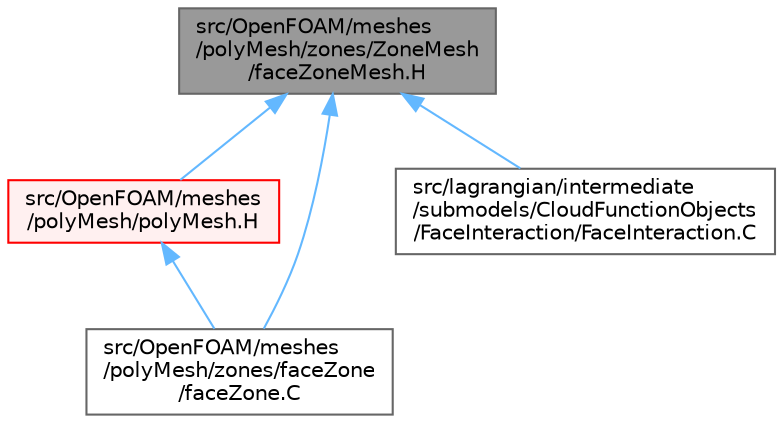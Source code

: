 digraph "src/OpenFOAM/meshes/polyMesh/zones/ZoneMesh/faceZoneMesh.H"
{
 // LATEX_PDF_SIZE
  bgcolor="transparent";
  edge [fontname=Helvetica,fontsize=10,labelfontname=Helvetica,labelfontsize=10];
  node [fontname=Helvetica,fontsize=10,shape=box,height=0.2,width=0.4];
  Node1 [id="Node000001",label="src/OpenFOAM/meshes\l/polyMesh/zones/ZoneMesh\l/faceZoneMesh.H",height=0.2,width=0.4,color="gray40", fillcolor="grey60", style="filled", fontcolor="black",tooltip="Foam::faceZoneMesh."];
  Node1 -> Node2 [id="edge1_Node000001_Node000002",dir="back",color="steelblue1",style="solid",tooltip=" "];
  Node2 [id="Node000002",label="src/OpenFOAM/meshes\l/polyMesh/polyMesh.H",height=0.2,width=0.4,color="red", fillcolor="#FFF0F0", style="filled",URL="$polyMesh_8H.html",tooltip=" "];
  Node2 -> Node867 [id="edge2_Node000002_Node000867",dir="back",color="steelblue1",style="solid",tooltip=" "];
  Node867 [id="Node000867",label="src/OpenFOAM/meshes\l/polyMesh/zones/faceZone\l/faceZone.C",height=0.2,width=0.4,color="grey40", fillcolor="white", style="filled",URL="$faceZone_8C.html",tooltip=" "];
  Node1 -> Node867 [id="edge3_Node000001_Node000867",dir="back",color="steelblue1",style="solid",tooltip=" "];
  Node1 -> Node3749 [id="edge4_Node000001_Node003749",dir="back",color="steelblue1",style="solid",tooltip=" "];
  Node3749 [id="Node003749",label="src/lagrangian/intermediate\l/submodels/CloudFunctionObjects\l/FaceInteraction/FaceInteraction.C",height=0.2,width=0.4,color="grey40", fillcolor="white", style="filled",URL="$FaceInteraction_8C.html",tooltip=" "];
}

